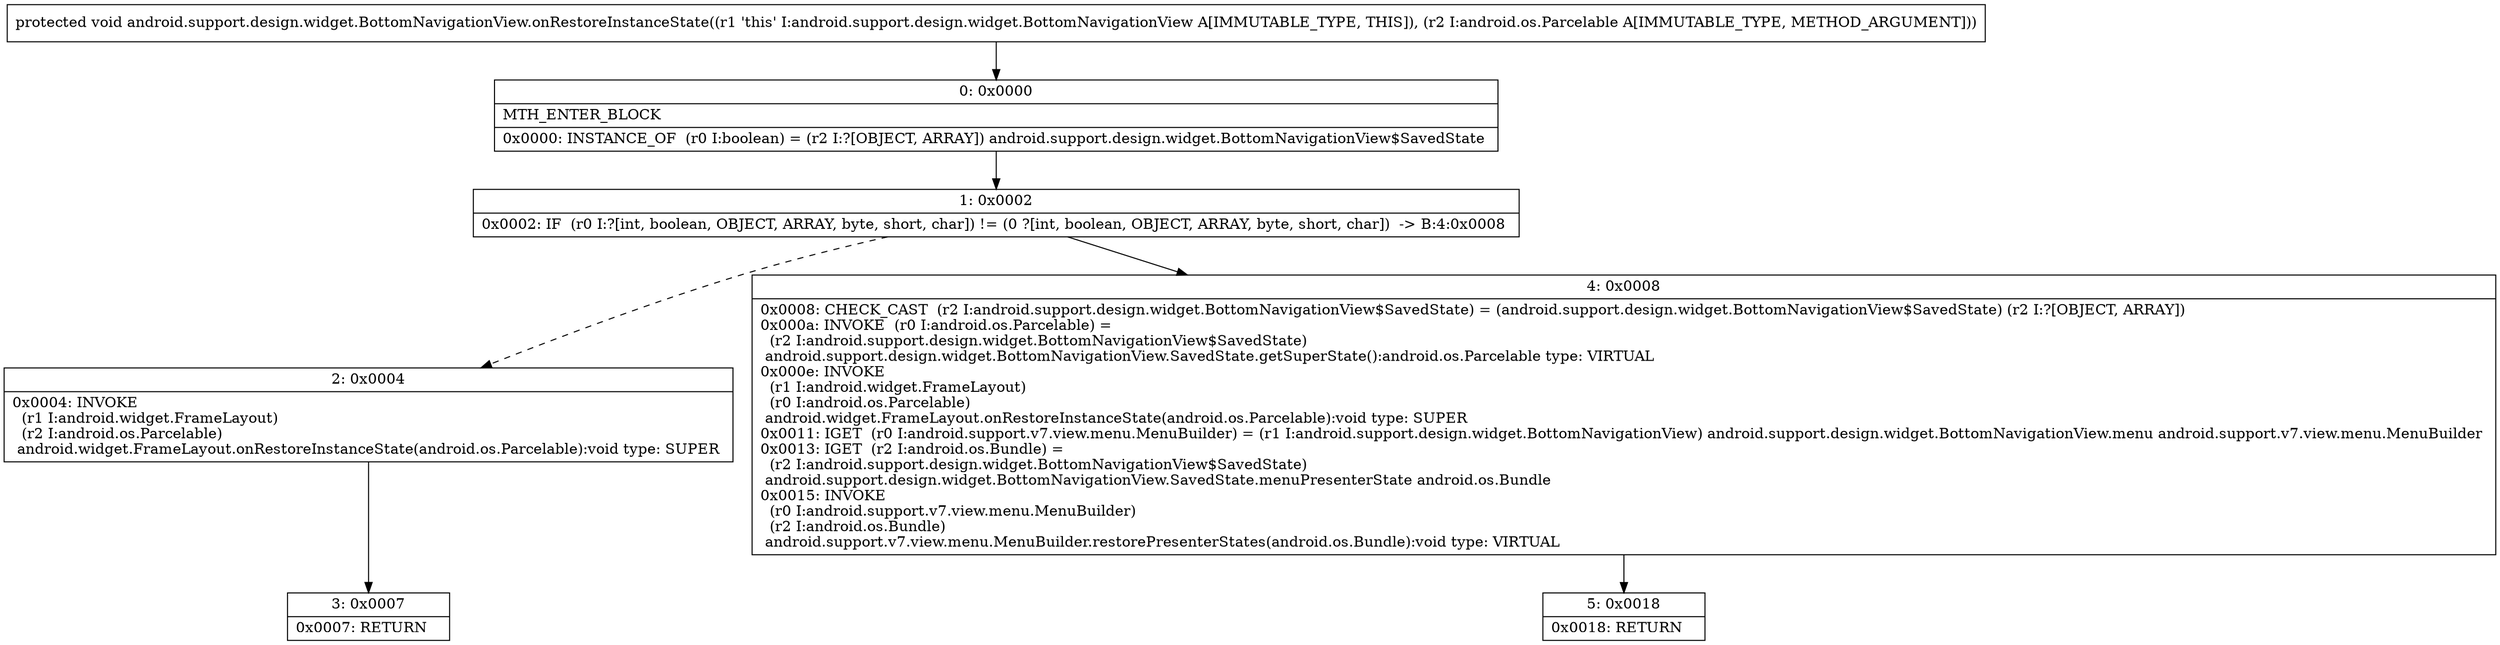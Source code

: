 digraph "CFG forandroid.support.design.widget.BottomNavigationView.onRestoreInstanceState(Landroid\/os\/Parcelable;)V" {
Node_0 [shape=record,label="{0\:\ 0x0000|MTH_ENTER_BLOCK\l|0x0000: INSTANCE_OF  (r0 I:boolean) = (r2 I:?[OBJECT, ARRAY]) android.support.design.widget.BottomNavigationView$SavedState \l}"];
Node_1 [shape=record,label="{1\:\ 0x0002|0x0002: IF  (r0 I:?[int, boolean, OBJECT, ARRAY, byte, short, char]) != (0 ?[int, boolean, OBJECT, ARRAY, byte, short, char])  \-\> B:4:0x0008 \l}"];
Node_2 [shape=record,label="{2\:\ 0x0004|0x0004: INVOKE  \l  (r1 I:android.widget.FrameLayout)\l  (r2 I:android.os.Parcelable)\l android.widget.FrameLayout.onRestoreInstanceState(android.os.Parcelable):void type: SUPER \l}"];
Node_3 [shape=record,label="{3\:\ 0x0007|0x0007: RETURN   \l}"];
Node_4 [shape=record,label="{4\:\ 0x0008|0x0008: CHECK_CAST  (r2 I:android.support.design.widget.BottomNavigationView$SavedState) = (android.support.design.widget.BottomNavigationView$SavedState) (r2 I:?[OBJECT, ARRAY]) \l0x000a: INVOKE  (r0 I:android.os.Parcelable) = \l  (r2 I:android.support.design.widget.BottomNavigationView$SavedState)\l android.support.design.widget.BottomNavigationView.SavedState.getSuperState():android.os.Parcelable type: VIRTUAL \l0x000e: INVOKE  \l  (r1 I:android.widget.FrameLayout)\l  (r0 I:android.os.Parcelable)\l android.widget.FrameLayout.onRestoreInstanceState(android.os.Parcelable):void type: SUPER \l0x0011: IGET  (r0 I:android.support.v7.view.menu.MenuBuilder) = (r1 I:android.support.design.widget.BottomNavigationView) android.support.design.widget.BottomNavigationView.menu android.support.v7.view.menu.MenuBuilder \l0x0013: IGET  (r2 I:android.os.Bundle) = \l  (r2 I:android.support.design.widget.BottomNavigationView$SavedState)\l android.support.design.widget.BottomNavigationView.SavedState.menuPresenterState android.os.Bundle \l0x0015: INVOKE  \l  (r0 I:android.support.v7.view.menu.MenuBuilder)\l  (r2 I:android.os.Bundle)\l android.support.v7.view.menu.MenuBuilder.restorePresenterStates(android.os.Bundle):void type: VIRTUAL \l}"];
Node_5 [shape=record,label="{5\:\ 0x0018|0x0018: RETURN   \l}"];
MethodNode[shape=record,label="{protected void android.support.design.widget.BottomNavigationView.onRestoreInstanceState((r1 'this' I:android.support.design.widget.BottomNavigationView A[IMMUTABLE_TYPE, THIS]), (r2 I:android.os.Parcelable A[IMMUTABLE_TYPE, METHOD_ARGUMENT])) }"];
MethodNode -> Node_0;
Node_0 -> Node_1;
Node_1 -> Node_2[style=dashed];
Node_1 -> Node_4;
Node_2 -> Node_3;
Node_4 -> Node_5;
}

